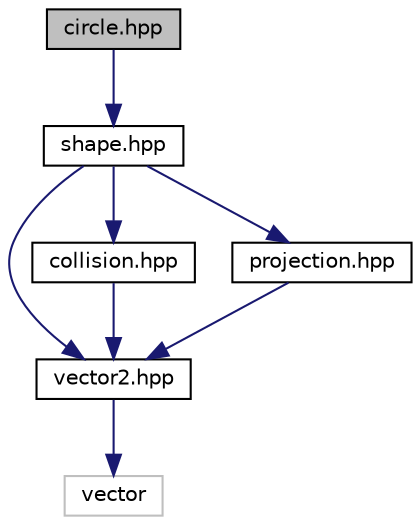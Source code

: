 digraph "circle.hpp"
{
  edge [fontname="Helvetica",fontsize="10",labelfontname="Helvetica",labelfontsize="10"];
  node [fontname="Helvetica",fontsize="10",shape=record];
  Node0 [label="circle.hpp",height=0.2,width=0.4,color="black", fillcolor="grey75", style="filled", fontcolor="black"];
  Node0 -> Node1 [color="midnightblue",fontsize="10",style="solid",fontname="Helvetica"];
  Node1 [label="shape.hpp",height=0.2,width=0.4,color="black", fillcolor="white", style="filled",URL="$shape_8hpp.html"];
  Node1 -> Node2 [color="midnightblue",fontsize="10",style="solid",fontname="Helvetica"];
  Node2 [label="vector2.hpp",height=0.2,width=0.4,color="black", fillcolor="white", style="filled",URL="$vector2_8hpp.html"];
  Node2 -> Node3 [color="midnightblue",fontsize="10",style="solid",fontname="Helvetica"];
  Node3 [label="vector",height=0.2,width=0.4,color="grey75", fillcolor="white", style="filled"];
  Node1 -> Node4 [color="midnightblue",fontsize="10",style="solid",fontname="Helvetica"];
  Node4 [label="collision.hpp",height=0.2,width=0.4,color="black", fillcolor="white", style="filled",URL="$collision_8hpp.html"];
  Node4 -> Node2 [color="midnightblue",fontsize="10",style="solid",fontname="Helvetica"];
  Node1 -> Node5 [color="midnightblue",fontsize="10",style="solid",fontname="Helvetica"];
  Node5 [label="projection.hpp",height=0.2,width=0.4,color="black", fillcolor="white", style="filled",URL="$projection_8hpp.html"];
  Node5 -> Node2 [color="midnightblue",fontsize="10",style="solid",fontname="Helvetica"];
}
